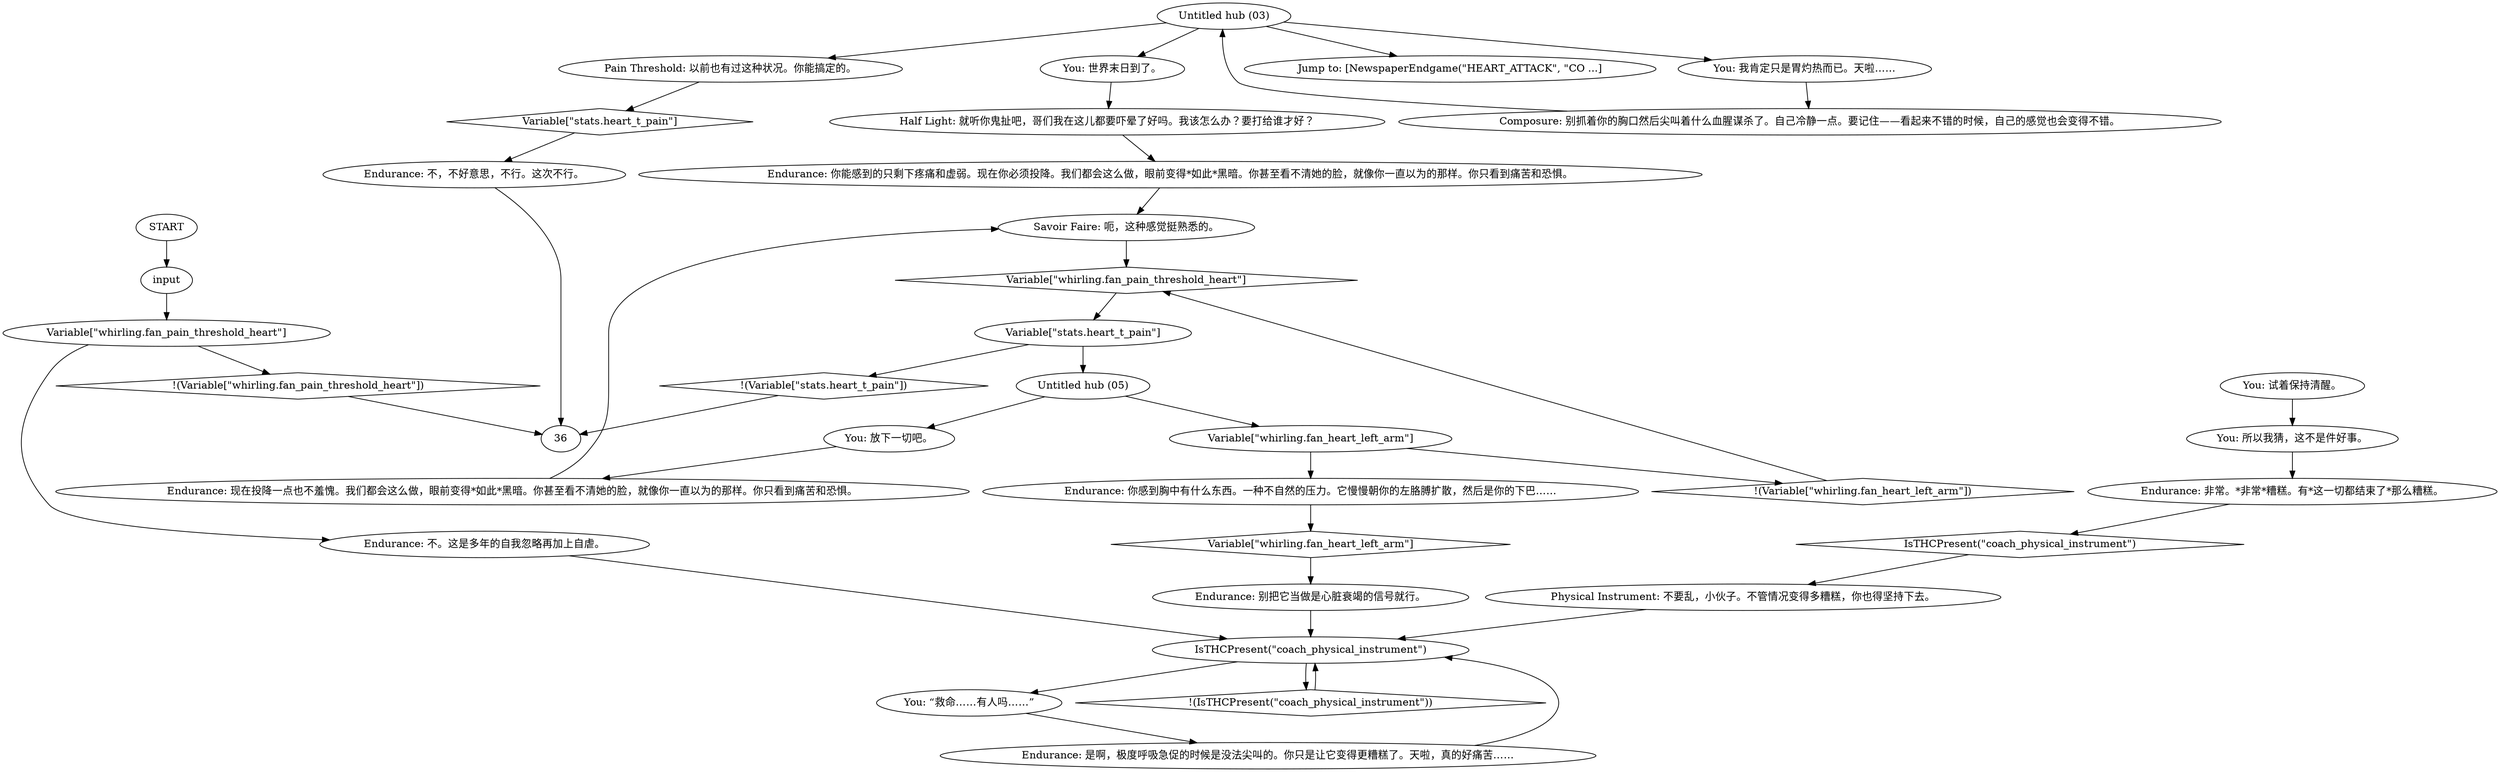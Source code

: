 # LIFELINE / HEART ATTACK
# When you lose enough Health (Endurance), you have a heart attack. This is the freebie/tutorial.
# ==================================================
digraph G {
	  0 [label="START"];
	  1 [label="input"];
	  2 [label="You: 世界末日到了。"];
	  3 [label="You: 放下一切吧。"];
	  4 [label="Endurance: 现在投降一点也不羞愧。我们都会这么做，眼前变得*如此*黑暗。你甚至看不清她的脸，就像你一直以为的那样。你只看到痛苦和恐惧。"];
	  5 [label="Physical Instrument: 不要乱，小伙子。不管情况变得多糟糕，你也得坚持下去。"];
	  6 [label="Endurance: 是啊，极度呼吸急促的时候是没法尖叫的。你只是让它变得更糟糕了。天啦，真的好痛苦……"];
	  7 [label="Untitled hub (03)"];
	  8 [label="Endurance: 非常。*非常*糟糕。有*这一切都结束了*那么糟糕。"];
	  9 [label="Endurance: 不，不好意思，不行。这次不行。"];
	  10 [label="You: 试着保持清醒。"];
	  11 [label="Variable[\"whirling.fan_heart_left_arm\"]"];
	  12 [label="Variable[\"whirling.fan_heart_left_arm\"]", shape=diamond];
	  13 [label="!(Variable[\"whirling.fan_heart_left_arm\"])", shape=diamond];
	  14 [label="Endurance: 你感到胸中有什么东西。一种不自然的压力。它慢慢朝你的左胳膊扩散，然后是你的下巴……"];
	  15 [label="Variable[\"whirling.fan_pain_threshold_heart\"]"];
	  16 [label="Variable[\"whirling.fan_pain_threshold_heart\"]", shape=diamond];
	  17 [label="!(Variable[\"whirling.fan_pain_threshold_heart\"])", shape=diamond];
	  18 [label="Endurance: 不。这是多年的自我忽略再加上自虐。"];
	  19 [label="Composure: 别抓着你的胸口然后尖叫着什么血腥谋杀了。自己冷静一点。要记住——看起来不错的时候，自己的感觉也会变得不错。"];
	  20 [label="Endurance: 你能感到的只剩下疼痛和虚弱。现在你必须投降。我们都会这么做，眼前变得*如此*黑暗。你甚至看不清她的脸，就像你一直以为的那样。你只看到痛苦和恐惧。"];
	  21 [label="You: 所以我猜，这不是件好事。"];
	  22 [label="You: 我肯定只是胃灼热而已。天啦……"];
	  23 [label="Pain Threshold: 以前也有过这种状况。你能搞定的。"];
	  24 [label="Variable[\"stats.heart_t_pain\"]"];
	  25 [label="Variable[\"stats.heart_t_pain\"]", shape=diamond];
	  26 [label="!(Variable[\"stats.heart_t_pain\"])", shape=diamond];
	  27 [label="Untitled hub (05)"];
	  28 [label="IsTHCPresent(\"coach_physical_instrument\")"];
	  29 [label="IsTHCPresent(\"coach_physical_instrument\")", shape=diamond];
	  30 [label="!(IsTHCPresent(\"coach_physical_instrument\"))", shape=diamond];
	  31 [label="You: “救命……有人吗……”"];
	  32 [label="Jump to: [NewspaperEndgame(\"HEART_ATTACK\", \"CO ...]"];
	  33 [label="Savoir Faire: 呃，这种感觉挺熟悉的。"];
	  34 [label="Endurance: 别把它当做是心脏衰竭的信号就行。"];
	  35 [label="Half Light: 就听你鬼扯吧，哥们我在这儿都要吓晕了好吗。我该怎么办？要打给谁才好？"];
	  0 -> 1
	  1 -> 15
	  2 -> 35
	  3 -> 4
	  4 -> 33
	  5 -> 28
	  6 -> 28
	  7 -> 32
	  7 -> 2
	  7 -> 22
	  7 -> 23
	  8 -> 29
	  9 -> 36
	  10 -> 21
	  11 -> 13
	  11 -> 14
	  12 -> 34
	  13 -> 16
	  14 -> 12
	  15 -> 17
	  15 -> 18
	  16 -> 24
	  17 -> 36
	  18 -> 28
	  19 -> 7
	  20 -> 33
	  21 -> 8
	  22 -> 19
	  23 -> 25
	  24 -> 26
	  24 -> 27
	  25 -> 9
	  26 -> 36
	  27 -> 3
	  27 -> 11
	  28 -> 30
	  28 -> 31
	  29 -> 5
	  30 -> 28
	  31 -> 6
	  33 -> 16
	  34 -> 28
	  35 -> 20
}


